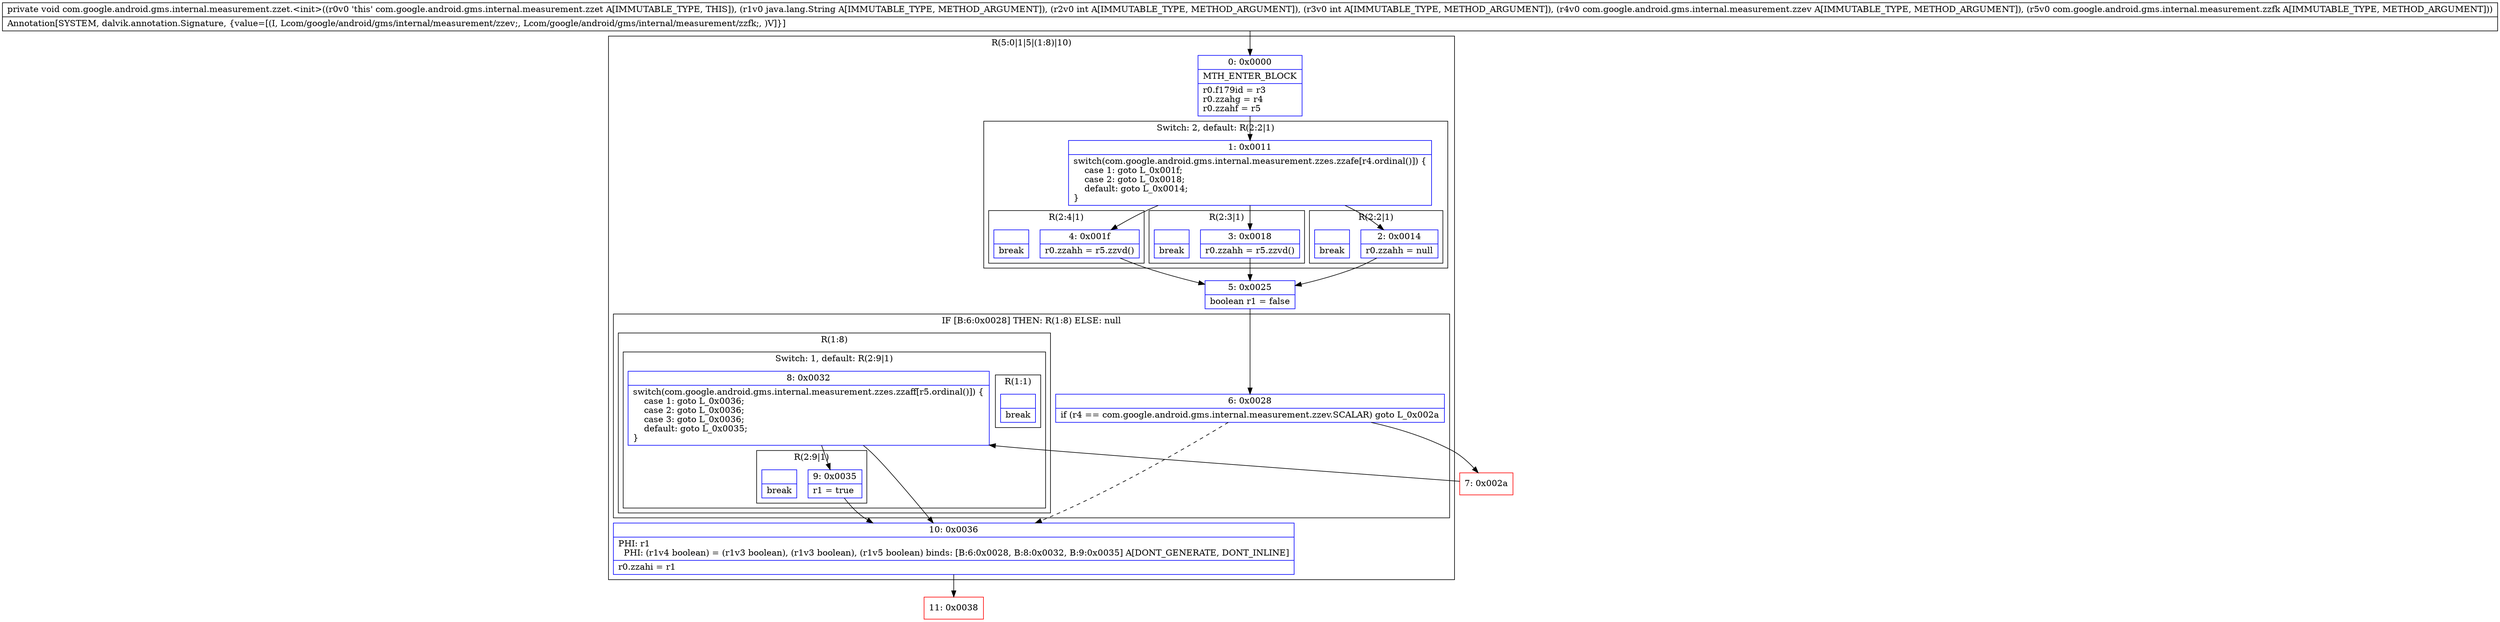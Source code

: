 digraph "CFG forcom.google.android.gms.internal.measurement.zzet.\<init\>(Ljava\/lang\/String;IILcom\/google\/android\/gms\/internal\/measurement\/zzev;Lcom\/google\/android\/gms\/internal\/measurement\/zzfk;)V" {
subgraph cluster_Region_2131923112 {
label = "R(5:0|1|5|(1:8)|10)";
node [shape=record,color=blue];
Node_0 [shape=record,label="{0\:\ 0x0000|MTH_ENTER_BLOCK\l|r0.f179id = r3\lr0.zzahg = r4\lr0.zzahf = r5\l}"];
subgraph cluster_SwitchRegion_1877452091 {
label = "Switch: 2, default: R(2:2|1)";
node [shape=record,color=blue];
Node_1 [shape=record,label="{1\:\ 0x0011|switch(com.google.android.gms.internal.measurement.zzes.zzafe[r4.ordinal()]) \{\l    case 1: goto L_0x001f;\l    case 2: goto L_0x0018;\l    default: goto L_0x0014;\l\}\l}"];
subgraph cluster_Region_77328319 {
label = "R(2:4|1)";
node [shape=record,color=blue];
Node_4 [shape=record,label="{4\:\ 0x001f|r0.zzahh = r5.zzvd()\l}"];
Node_InsnContainer_1696573568 [shape=record,label="{|break\l}"];
}
subgraph cluster_Region_2014511382 {
label = "R(2:3|1)";
node [shape=record,color=blue];
Node_3 [shape=record,label="{3\:\ 0x0018|r0.zzahh = r5.zzvd()\l}"];
Node_InsnContainer_714063186 [shape=record,label="{|break\l}"];
}
subgraph cluster_Region_1899121067 {
label = "R(2:2|1)";
node [shape=record,color=blue];
Node_2 [shape=record,label="{2\:\ 0x0014|r0.zzahh = null\l}"];
Node_InsnContainer_1769059493 [shape=record,label="{|break\l}"];
}
}
Node_5 [shape=record,label="{5\:\ 0x0025|boolean r1 = false\l}"];
subgraph cluster_IfRegion_160043820 {
label = "IF [B:6:0x0028] THEN: R(1:8) ELSE: null";
node [shape=record,color=blue];
Node_6 [shape=record,label="{6\:\ 0x0028|if (r4 == com.google.android.gms.internal.measurement.zzev.SCALAR) goto L_0x002a\l}"];
subgraph cluster_Region_1589135970 {
label = "R(1:8)";
node [shape=record,color=blue];
subgraph cluster_SwitchRegion_1025785615 {
label = "Switch: 1, default: R(2:9|1)";
node [shape=record,color=blue];
Node_8 [shape=record,label="{8\:\ 0x0032|switch(com.google.android.gms.internal.measurement.zzes.zzaff[r5.ordinal()]) \{\l    case 1: goto L_0x0036;\l    case 2: goto L_0x0036;\l    case 3: goto L_0x0036;\l    default: goto L_0x0035;\l\}\l}"];
subgraph cluster_Region_1494511762 {
label = "R(1:1)";
node [shape=record,color=blue];
Node_InsnContainer_14552047 [shape=record,label="{|break\l}"];
}
subgraph cluster_Region_1274364446 {
label = "R(2:9|1)";
node [shape=record,color=blue];
Node_9 [shape=record,label="{9\:\ 0x0035|r1 = true\l}"];
Node_InsnContainer_472496844 [shape=record,label="{|break\l}"];
}
}
}
}
Node_10 [shape=record,label="{10\:\ 0x0036|PHI: r1 \l  PHI: (r1v4 boolean) = (r1v3 boolean), (r1v3 boolean), (r1v5 boolean) binds: [B:6:0x0028, B:8:0x0032, B:9:0x0035] A[DONT_GENERATE, DONT_INLINE]\l|r0.zzahi = r1\l}"];
}
Node_7 [shape=record,color=red,label="{7\:\ 0x002a}"];
Node_11 [shape=record,color=red,label="{11\:\ 0x0038}"];
MethodNode[shape=record,label="{private void com.google.android.gms.internal.measurement.zzet.\<init\>((r0v0 'this' com.google.android.gms.internal.measurement.zzet A[IMMUTABLE_TYPE, THIS]), (r1v0 java.lang.String A[IMMUTABLE_TYPE, METHOD_ARGUMENT]), (r2v0 int A[IMMUTABLE_TYPE, METHOD_ARGUMENT]), (r3v0 int A[IMMUTABLE_TYPE, METHOD_ARGUMENT]), (r4v0 com.google.android.gms.internal.measurement.zzev A[IMMUTABLE_TYPE, METHOD_ARGUMENT]), (r5v0 com.google.android.gms.internal.measurement.zzfk A[IMMUTABLE_TYPE, METHOD_ARGUMENT]))  | Annotation[SYSTEM, dalvik.annotation.Signature, \{value=[(I, Lcom\/google\/android\/gms\/internal\/measurement\/zzev;, Lcom\/google\/android\/gms\/internal\/measurement\/zzfk;, )V]\}]\l}"];
MethodNode -> Node_0;
Node_0 -> Node_1;
Node_1 -> Node_2;
Node_1 -> Node_3;
Node_1 -> Node_4;
Node_4 -> Node_5;
Node_3 -> Node_5;
Node_2 -> Node_5;
Node_5 -> Node_6;
Node_6 -> Node_7;
Node_6 -> Node_10[style=dashed];
Node_8 -> Node_9;
Node_8 -> Node_10;
Node_9 -> Node_10;
Node_10 -> Node_11;
Node_7 -> Node_8;
}

